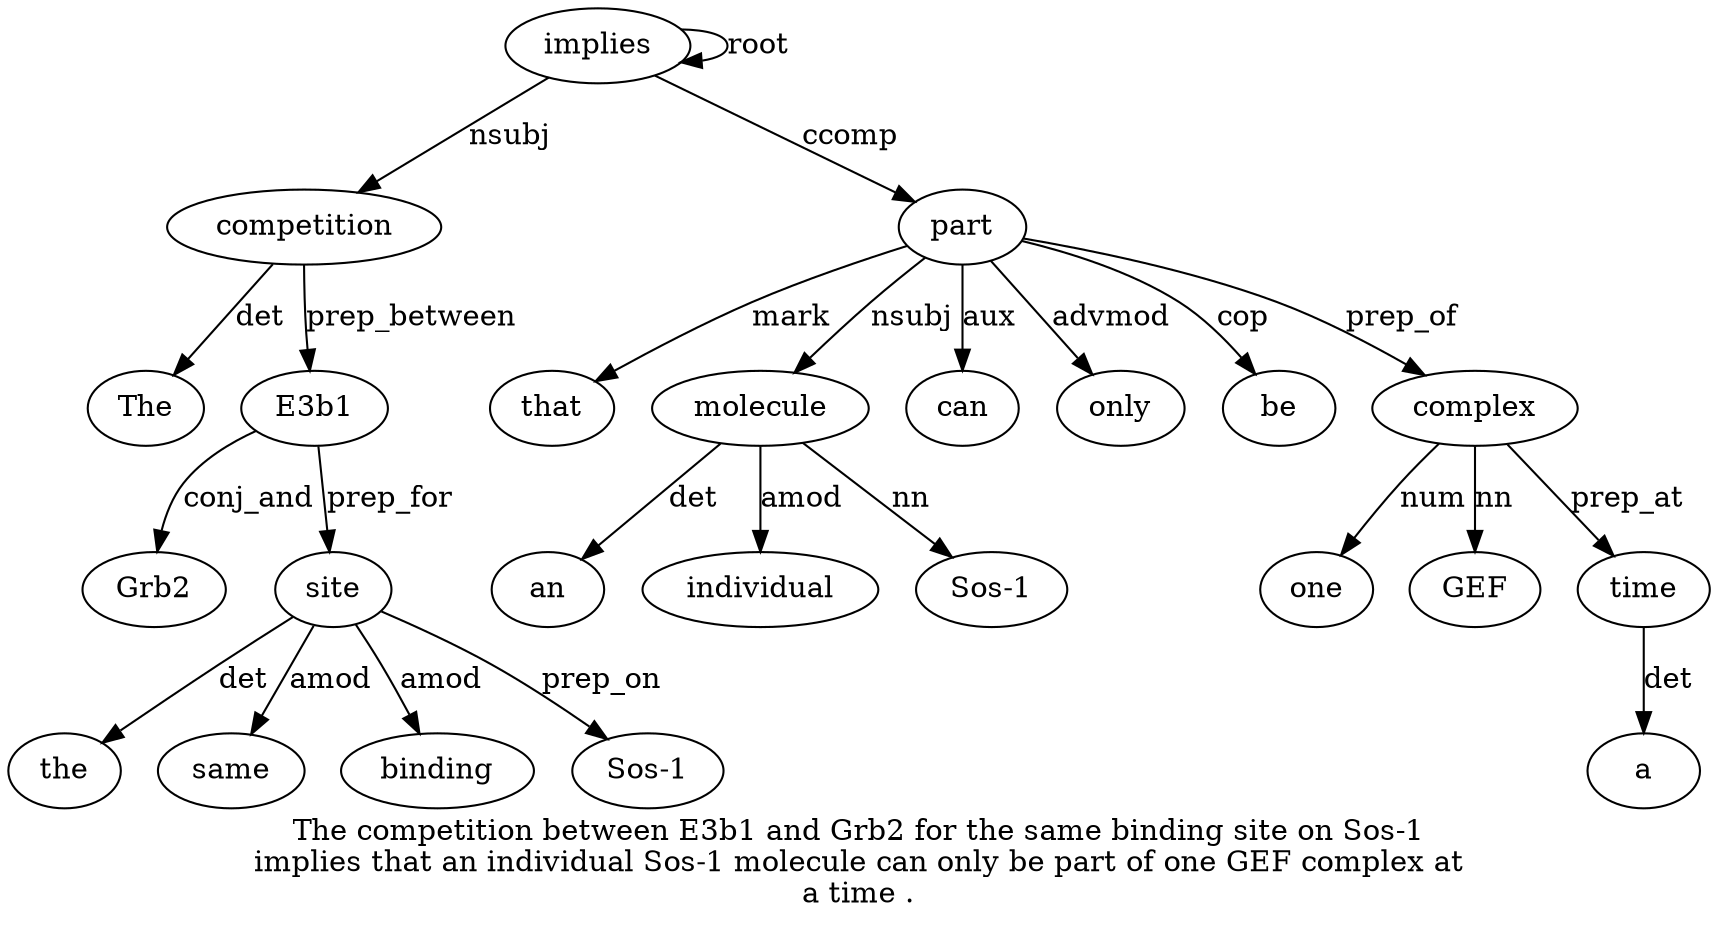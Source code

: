 digraph "The competition between E3b1 and Grb2 for the same binding site on Sos-1 implies that an individual Sos-1 molecule can only be part of one GEF complex at a time ." {
label="The competition between E3b1 and Grb2 for the same binding site on Sos-1
implies that an individual Sos-1 molecule can only be part of one GEF complex at
a time .";
competition2 [style=filled, fillcolor=white, label=competition];
The1 [style=filled, fillcolor=white, label=The];
competition2 -> The1  [label=det];
implies14 [style=filled, fillcolor=white, label=implies];
implies14 -> competition2  [label=nsubj];
E3b14 [style=filled, fillcolor=white, label=E3b1];
competition2 -> E3b14  [label=prep_between];
Grb26 [style=filled, fillcolor=white, label=Grb2];
E3b14 -> Grb26  [label=conj_and];
site11 [style=filled, fillcolor=white, label=site];
the8 [style=filled, fillcolor=white, label=the];
site11 -> the8  [label=det];
same9 [style=filled, fillcolor=white, label=same];
site11 -> same9  [label=amod];
binding10 [style=filled, fillcolor=white, label=binding];
site11 -> binding10  [label=amod];
E3b14 -> site11  [label=prep_for];
"Sos-13" [style=filled, fillcolor=white, label="Sos-1"];
site11 -> "Sos-13"  [label=prep_on];
implies14 -> implies14  [label=root];
part23 [style=filled, fillcolor=white, label=part];
that15 [style=filled, fillcolor=white, label=that];
part23 -> that15  [label=mark];
molecule19 [style=filled, fillcolor=white, label=molecule];
an16 [style=filled, fillcolor=white, label=an];
molecule19 -> an16  [label=det];
individual17 [style=filled, fillcolor=white, label=individual];
molecule19 -> individual17  [label=amod];
"Sos-18" [style=filled, fillcolor=white, label="Sos-1"];
molecule19 -> "Sos-18"  [label=nn];
part23 -> molecule19  [label=nsubj];
can20 [style=filled, fillcolor=white, label=can];
part23 -> can20  [label=aux];
only21 [style=filled, fillcolor=white, label=only];
part23 -> only21  [label=advmod];
be22 [style=filled, fillcolor=white, label=be];
part23 -> be22  [label=cop];
implies14 -> part23  [label=ccomp];
complex27 [style=filled, fillcolor=white, label=complex];
one25 [style=filled, fillcolor=white, label=one];
complex27 -> one25  [label=num];
GEF26 [style=filled, fillcolor=white, label=GEF];
complex27 -> GEF26  [label=nn];
part23 -> complex27  [label=prep_of];
time30 [style=filled, fillcolor=white, label=time];
a29 [style=filled, fillcolor=white, label=a];
time30 -> a29  [label=det];
complex27 -> time30  [label=prep_at];
}
